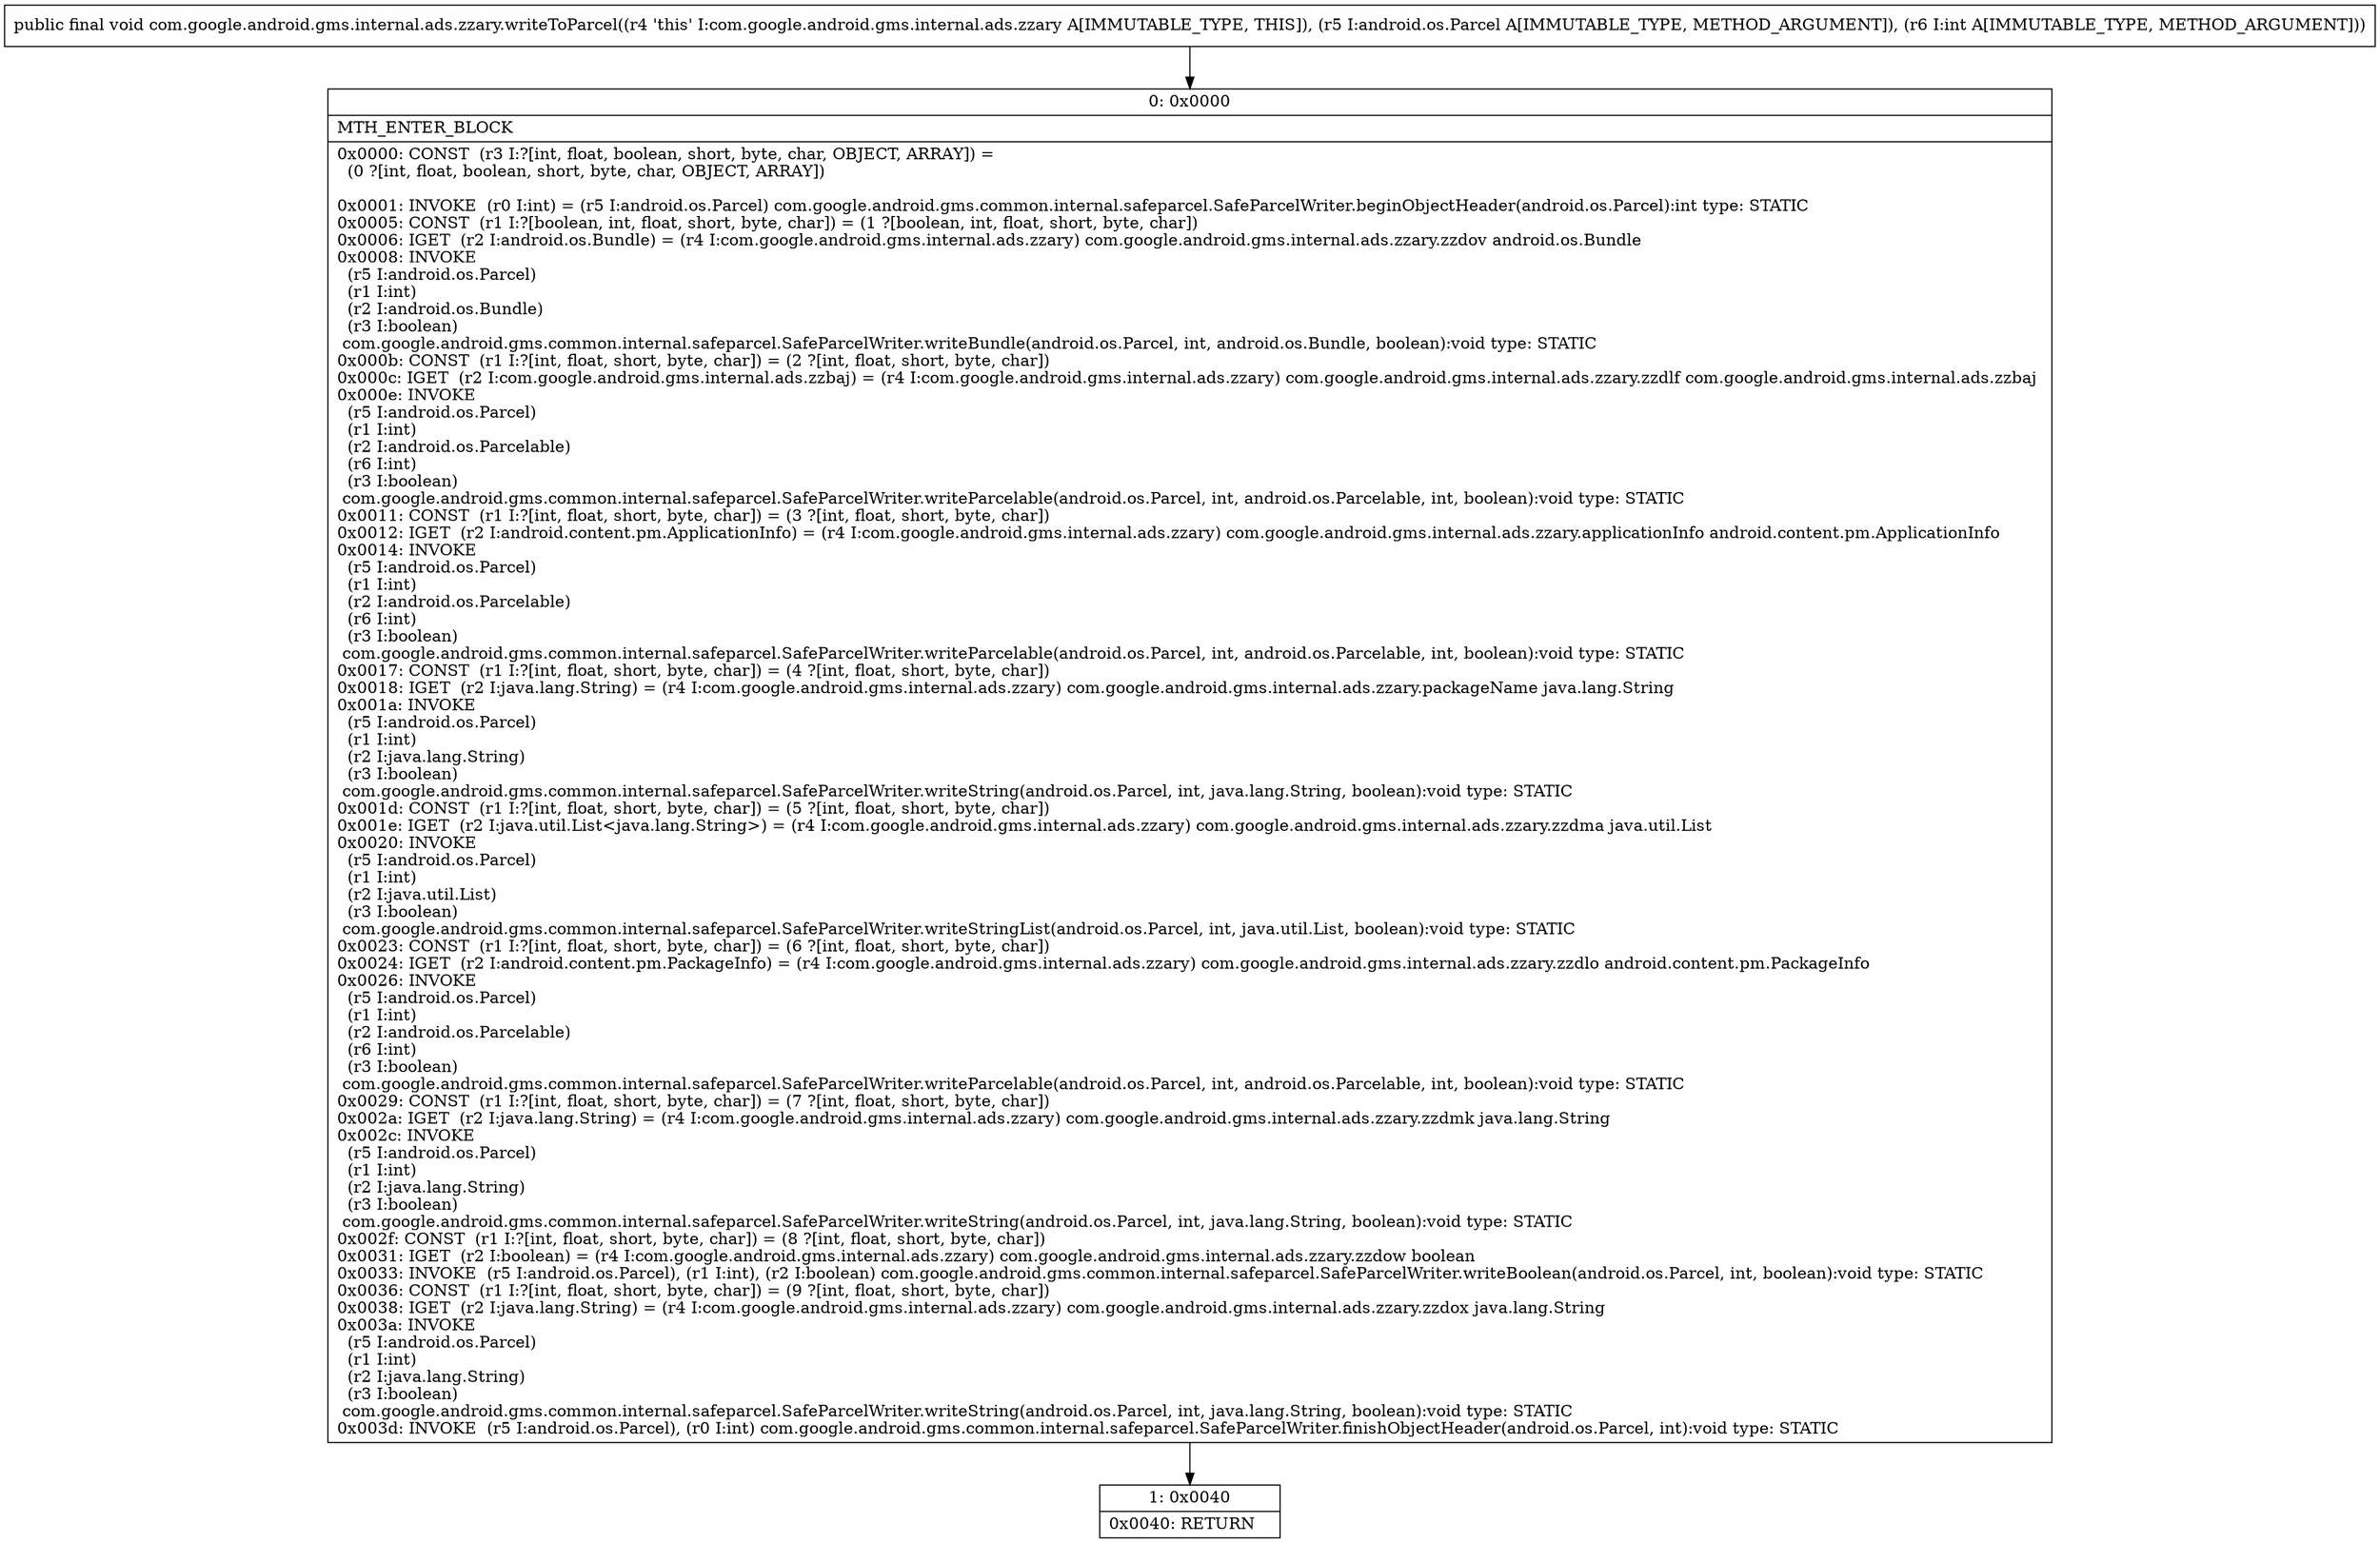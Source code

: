 digraph "CFG forcom.google.android.gms.internal.ads.zzary.writeToParcel(Landroid\/os\/Parcel;I)V" {
Node_0 [shape=record,label="{0\:\ 0x0000|MTH_ENTER_BLOCK\l|0x0000: CONST  (r3 I:?[int, float, boolean, short, byte, char, OBJECT, ARRAY]) = \l  (0 ?[int, float, boolean, short, byte, char, OBJECT, ARRAY])\l \l0x0001: INVOKE  (r0 I:int) = (r5 I:android.os.Parcel) com.google.android.gms.common.internal.safeparcel.SafeParcelWriter.beginObjectHeader(android.os.Parcel):int type: STATIC \l0x0005: CONST  (r1 I:?[boolean, int, float, short, byte, char]) = (1 ?[boolean, int, float, short, byte, char]) \l0x0006: IGET  (r2 I:android.os.Bundle) = (r4 I:com.google.android.gms.internal.ads.zzary) com.google.android.gms.internal.ads.zzary.zzdov android.os.Bundle \l0x0008: INVOKE  \l  (r5 I:android.os.Parcel)\l  (r1 I:int)\l  (r2 I:android.os.Bundle)\l  (r3 I:boolean)\l com.google.android.gms.common.internal.safeparcel.SafeParcelWriter.writeBundle(android.os.Parcel, int, android.os.Bundle, boolean):void type: STATIC \l0x000b: CONST  (r1 I:?[int, float, short, byte, char]) = (2 ?[int, float, short, byte, char]) \l0x000c: IGET  (r2 I:com.google.android.gms.internal.ads.zzbaj) = (r4 I:com.google.android.gms.internal.ads.zzary) com.google.android.gms.internal.ads.zzary.zzdlf com.google.android.gms.internal.ads.zzbaj \l0x000e: INVOKE  \l  (r5 I:android.os.Parcel)\l  (r1 I:int)\l  (r2 I:android.os.Parcelable)\l  (r6 I:int)\l  (r3 I:boolean)\l com.google.android.gms.common.internal.safeparcel.SafeParcelWriter.writeParcelable(android.os.Parcel, int, android.os.Parcelable, int, boolean):void type: STATIC \l0x0011: CONST  (r1 I:?[int, float, short, byte, char]) = (3 ?[int, float, short, byte, char]) \l0x0012: IGET  (r2 I:android.content.pm.ApplicationInfo) = (r4 I:com.google.android.gms.internal.ads.zzary) com.google.android.gms.internal.ads.zzary.applicationInfo android.content.pm.ApplicationInfo \l0x0014: INVOKE  \l  (r5 I:android.os.Parcel)\l  (r1 I:int)\l  (r2 I:android.os.Parcelable)\l  (r6 I:int)\l  (r3 I:boolean)\l com.google.android.gms.common.internal.safeparcel.SafeParcelWriter.writeParcelable(android.os.Parcel, int, android.os.Parcelable, int, boolean):void type: STATIC \l0x0017: CONST  (r1 I:?[int, float, short, byte, char]) = (4 ?[int, float, short, byte, char]) \l0x0018: IGET  (r2 I:java.lang.String) = (r4 I:com.google.android.gms.internal.ads.zzary) com.google.android.gms.internal.ads.zzary.packageName java.lang.String \l0x001a: INVOKE  \l  (r5 I:android.os.Parcel)\l  (r1 I:int)\l  (r2 I:java.lang.String)\l  (r3 I:boolean)\l com.google.android.gms.common.internal.safeparcel.SafeParcelWriter.writeString(android.os.Parcel, int, java.lang.String, boolean):void type: STATIC \l0x001d: CONST  (r1 I:?[int, float, short, byte, char]) = (5 ?[int, float, short, byte, char]) \l0x001e: IGET  (r2 I:java.util.List\<java.lang.String\>) = (r4 I:com.google.android.gms.internal.ads.zzary) com.google.android.gms.internal.ads.zzary.zzdma java.util.List \l0x0020: INVOKE  \l  (r5 I:android.os.Parcel)\l  (r1 I:int)\l  (r2 I:java.util.List)\l  (r3 I:boolean)\l com.google.android.gms.common.internal.safeparcel.SafeParcelWriter.writeStringList(android.os.Parcel, int, java.util.List, boolean):void type: STATIC \l0x0023: CONST  (r1 I:?[int, float, short, byte, char]) = (6 ?[int, float, short, byte, char]) \l0x0024: IGET  (r2 I:android.content.pm.PackageInfo) = (r4 I:com.google.android.gms.internal.ads.zzary) com.google.android.gms.internal.ads.zzary.zzdlo android.content.pm.PackageInfo \l0x0026: INVOKE  \l  (r5 I:android.os.Parcel)\l  (r1 I:int)\l  (r2 I:android.os.Parcelable)\l  (r6 I:int)\l  (r3 I:boolean)\l com.google.android.gms.common.internal.safeparcel.SafeParcelWriter.writeParcelable(android.os.Parcel, int, android.os.Parcelable, int, boolean):void type: STATIC \l0x0029: CONST  (r1 I:?[int, float, short, byte, char]) = (7 ?[int, float, short, byte, char]) \l0x002a: IGET  (r2 I:java.lang.String) = (r4 I:com.google.android.gms.internal.ads.zzary) com.google.android.gms.internal.ads.zzary.zzdmk java.lang.String \l0x002c: INVOKE  \l  (r5 I:android.os.Parcel)\l  (r1 I:int)\l  (r2 I:java.lang.String)\l  (r3 I:boolean)\l com.google.android.gms.common.internal.safeparcel.SafeParcelWriter.writeString(android.os.Parcel, int, java.lang.String, boolean):void type: STATIC \l0x002f: CONST  (r1 I:?[int, float, short, byte, char]) = (8 ?[int, float, short, byte, char]) \l0x0031: IGET  (r2 I:boolean) = (r4 I:com.google.android.gms.internal.ads.zzary) com.google.android.gms.internal.ads.zzary.zzdow boolean \l0x0033: INVOKE  (r5 I:android.os.Parcel), (r1 I:int), (r2 I:boolean) com.google.android.gms.common.internal.safeparcel.SafeParcelWriter.writeBoolean(android.os.Parcel, int, boolean):void type: STATIC \l0x0036: CONST  (r1 I:?[int, float, short, byte, char]) = (9 ?[int, float, short, byte, char]) \l0x0038: IGET  (r2 I:java.lang.String) = (r4 I:com.google.android.gms.internal.ads.zzary) com.google.android.gms.internal.ads.zzary.zzdox java.lang.String \l0x003a: INVOKE  \l  (r5 I:android.os.Parcel)\l  (r1 I:int)\l  (r2 I:java.lang.String)\l  (r3 I:boolean)\l com.google.android.gms.common.internal.safeparcel.SafeParcelWriter.writeString(android.os.Parcel, int, java.lang.String, boolean):void type: STATIC \l0x003d: INVOKE  (r5 I:android.os.Parcel), (r0 I:int) com.google.android.gms.common.internal.safeparcel.SafeParcelWriter.finishObjectHeader(android.os.Parcel, int):void type: STATIC \l}"];
Node_1 [shape=record,label="{1\:\ 0x0040|0x0040: RETURN   \l}"];
MethodNode[shape=record,label="{public final void com.google.android.gms.internal.ads.zzary.writeToParcel((r4 'this' I:com.google.android.gms.internal.ads.zzary A[IMMUTABLE_TYPE, THIS]), (r5 I:android.os.Parcel A[IMMUTABLE_TYPE, METHOD_ARGUMENT]), (r6 I:int A[IMMUTABLE_TYPE, METHOD_ARGUMENT])) }"];
MethodNode -> Node_0;
Node_0 -> Node_1;
}

